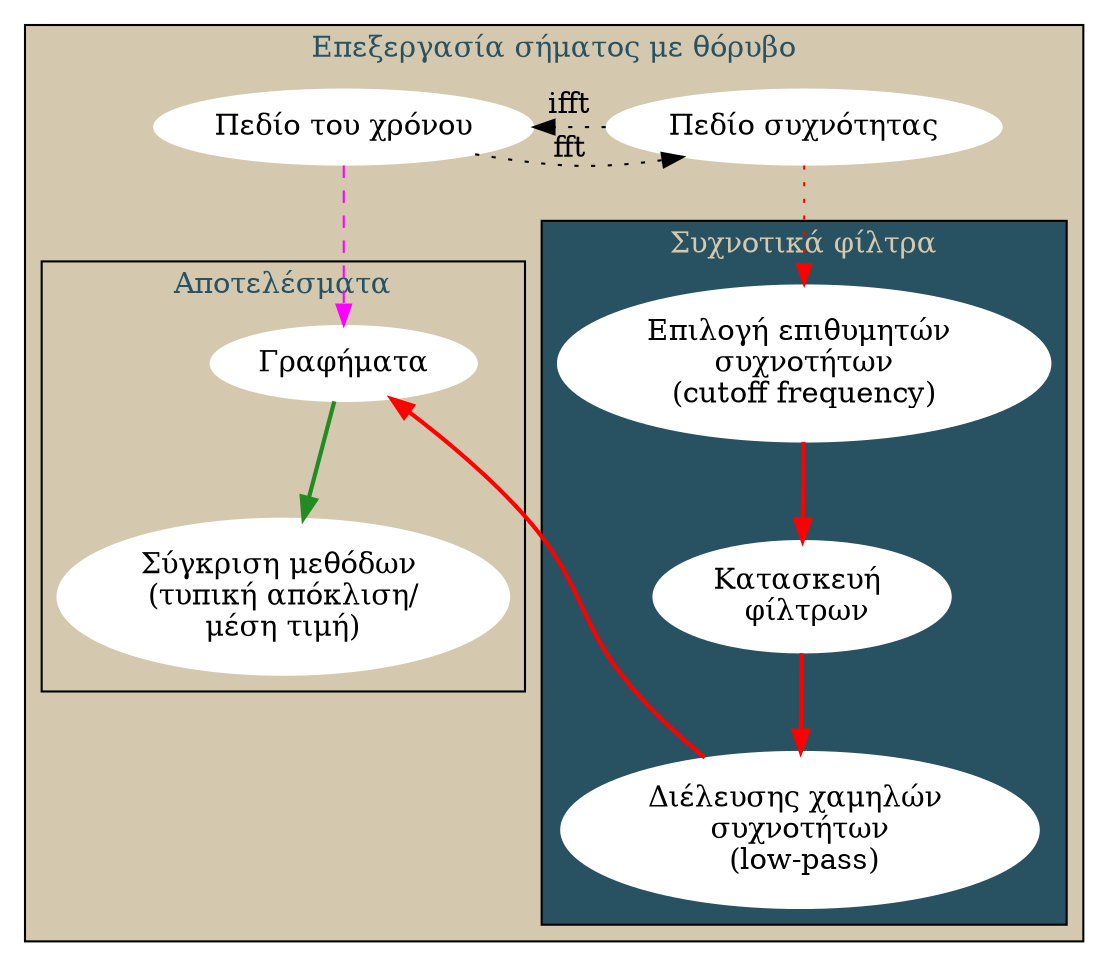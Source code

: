 digraph processing {
    newrank=true;
    compound=true;
    // root of operations
    // filt [label="Απομείωση θορυβου"]
    //  aliasing [label="Έλεγχος \n αλλοίωσης"]
    //  averg [label="Υπολογισμός \n μέσης τιμής \n σήματος"]

    //clusters for clarity
    subgraph cluster_0{
        fontcolor="#285162";
        style=filled;
        fillcolor="#D4C9AF";
        node[style=filled; color=white];
        fftmethod;
        timedom;
        label="Επεξεργασία σήματος με θόρυβο"

        subgraph cluster_1{
            // fontcolor=red;
            style=filled;
            fillcolor=forestgreen;
            node[style=filled; color=white];
            // aliasing;
            // averg;
            label= "Αρχική φάση επεξεργασίας"

            // subgraph cluster_3{
            //     avrged;
            //     decimop;
            //     label="Μέθοδοι";
            // }
        }
        subgraph cluster_2{
            fontcolor="#D4C9AF";
            style=filled;
            fillcolor="#285162";
            node[style=filled; color=white];
            choosfilt;
            filterconst;
            // fir;
            // iir;
            // apply;
            // welch;
            filt_type;
            label= "Συχνοτικά φίλτρα";
        }
        subgraph cluster_4{
            graphs -> results [color=forestgreen, style=bold]
            label="Αποτελέσματα"
        }
    }
    {rank=same; fftmethod; timedom;}
    // {rank=same; aliasing; averg; choosfilt;}
    {rank=same; graphs; choosfilt;}
    // {rank=same; filterconst; decimop;}  avrged;
    // filter related
    // fir [label="FIR"]
    // iir [label="IIR"]
    // apply [label="Εφαρμογή φίλτρων"]
    filterconst [label="Κατασκευή \n φίλτρων"]
    filt_type [label="Διέλευσης χαμηλών \n συχνοτήτων \n (low-pass)"]

    // aliasing
    // decimop [label="Αποδεκατισμός \n ανά 10 και 100 δείγματα \n (decimation)"]
    timedom [label="Πεδίο του χρόνου"]

    //general bubbles
    graphs [label="Γραφήματα"]
    fftmethod [label= "Πεδίο συχνότητας" ]
    choosfilt [label="Επιλογή επιθυμητών \n συχνοτήτων \n(cutoff frequency)"]
    results [label="Σύγκριση μεθόδων \n(τυπική απόκλιση/\nμέση τιμή)"]
    // avrged [label="average(signal, fs) \n \n Ανάλογα με την \n συχνότητα \n καταγραφής, fs"]
    // welch [label="Μέθοδος Welch \n (Spectral density)"]
    // start the graph at last 🫠
    fftmethod -> timedom[style=dotted, label="ifft"];
    timedom -> fftmethod[style=dotted, label="fft"];
    // filtering path
    choosfilt ->
    filterconst [color=red, style=bold];

    filterconst ->
    filt_type ->
    // apply ->
    // welch ->
    graphs [style=bold, color=red]

    // aliasing path
    // timedom ->
    // // aliasing ->
    // // decimop ->
    // // apply ->
    // graphs[color=blueviolet , style=dashed]
    fftmethod ->
    choosfilt[color=red, style=dotted];

    // aliasing path
    timedom ->
    // averg ->
    // avrged ->
    // apply ->
    graphs [color=magenta, style=dashed, ]

}
